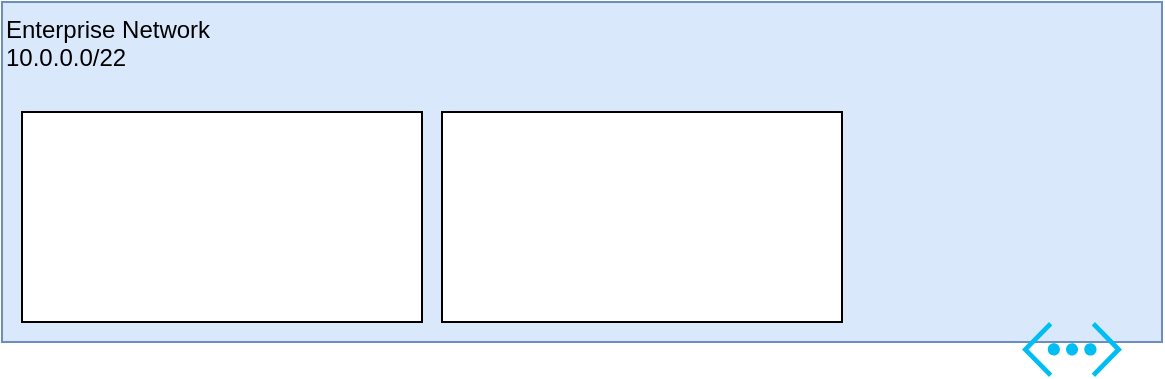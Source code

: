 <mxfile version="14.4.3" type="github"><diagram id="lvu1Uq9sEYOPz8YFPqiM" name="Page-1"><mxGraphModel dx="702" dy="761" grid="1" gridSize="10" guides="1" tooltips="1" connect="1" arrows="1" fold="1" page="1" pageScale="1" pageWidth="850" pageHeight="1100" math="0" shadow="0"><root><mxCell id="0"/><mxCell id="1" parent="0"/><mxCell id="b3QHdRPmvPjv8o-OY0a0-1" value="Enterprise Network&lt;br&gt;10.0.0.0/22&lt;br&gt;" style="rounded=0;whiteSpace=wrap;html=1;fillColor=#dae8fc;strokeColor=#6c8ebf;verticalAlign=top;align=left;" vertex="1" parent="1"><mxGeometry x="50" y="240" width="580" height="170" as="geometry"/></mxCell><mxCell id="b3QHdRPmvPjv8o-OY0a0-2" value="" style="rounded=0;whiteSpace=wrap;html=1;" vertex="1" parent="1"><mxGeometry x="60" y="295" width="200" height="105" as="geometry"/></mxCell><mxCell id="b3QHdRPmvPjv8o-OY0a0-3" value="" style="verticalLabelPosition=bottom;html=1;verticalAlign=top;align=center;strokeColor=none;fillColor=#00BEF2;shape=mxgraph.azure.virtual_network;pointerEvents=1;" vertex="1" parent="1"><mxGeometry x="560" y="400" width="50" height="27.5" as="geometry"/></mxCell><mxCell id="b3QHdRPmvPjv8o-OY0a0-4" value="" style="rounded=0;whiteSpace=wrap;html=1;" vertex="1" parent="1"><mxGeometry x="270" y="295" width="200" height="105" as="geometry"/></mxCell></root></mxGraphModel></diagram></mxfile>